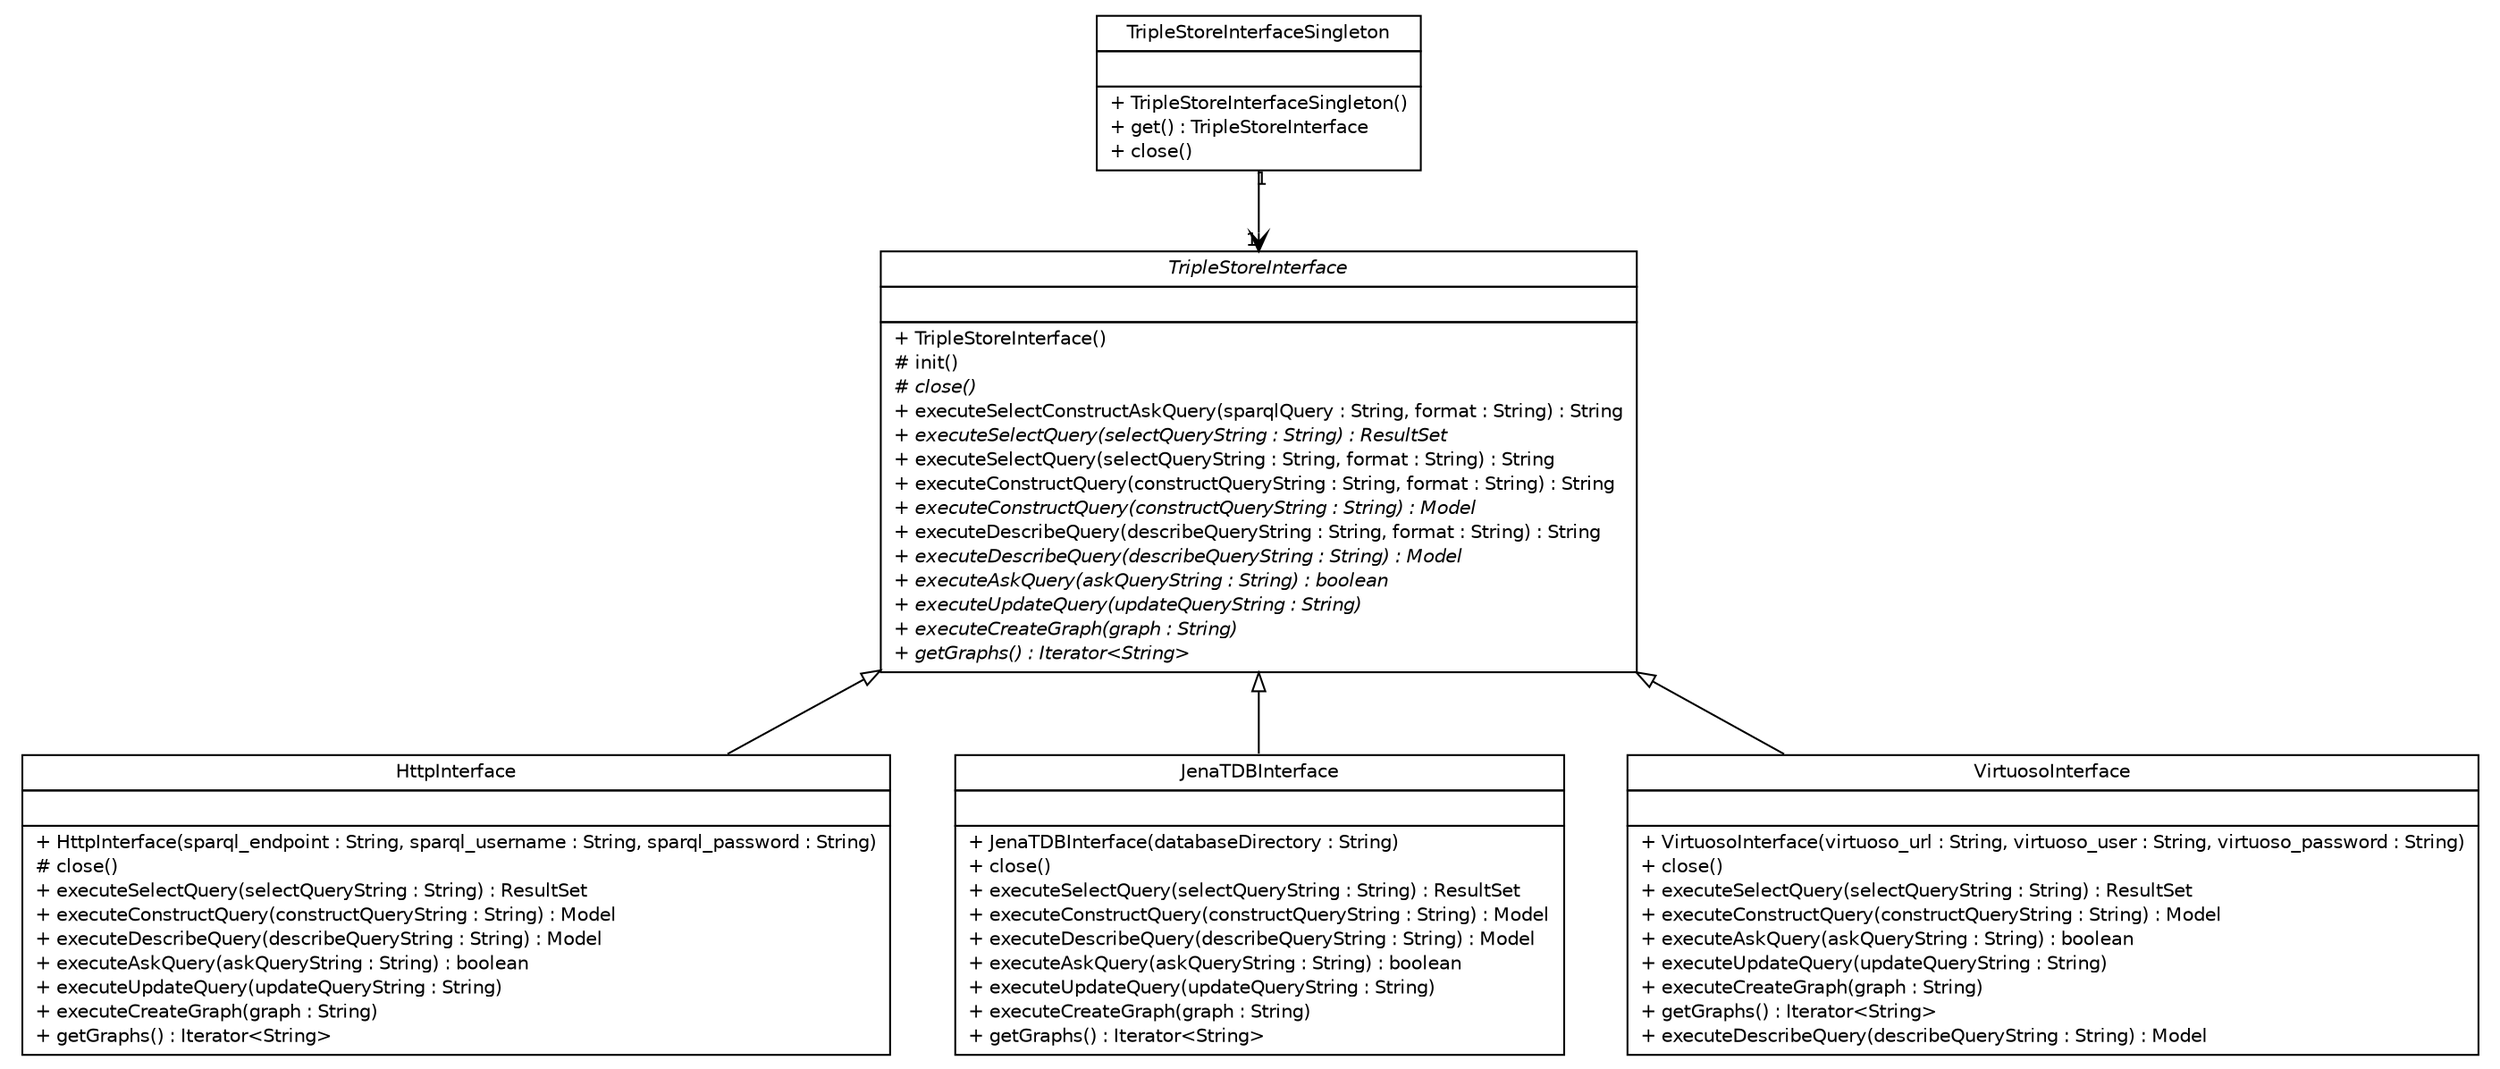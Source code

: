 #!/usr/local/bin/dot
#
# Class diagram 
# Generated by UMLGraph version R5_6-24-gf6e263 (http://www.umlgraph.org/)
#

digraph G {
	edge [fontname="Helvetica",fontsize=10,labelfontname="Helvetica",labelfontsize=10];
	node [fontname="Helvetica",fontsize=10,shape=plaintext];
	nodesep=0.25;
	ranksep=0.5;
	// de.tud.plt.r43ples.triplestoreInterface.HttpInterface
	c159 [label=<<table title="de.tud.plt.r43ples.triplestoreInterface.HttpInterface" border="0" cellborder="1" cellspacing="0" cellpadding="2" port="p" href="./HttpInterface.html">
		<tr><td><table border="0" cellspacing="0" cellpadding="1">
<tr><td align="center" balign="center"> HttpInterface </td></tr>
		</table></td></tr>
		<tr><td><table border="0" cellspacing="0" cellpadding="1">
<tr><td align="left" balign="left">  </td></tr>
		</table></td></tr>
		<tr><td><table border="0" cellspacing="0" cellpadding="1">
<tr><td align="left" balign="left"> + HttpInterface(sparql_endpoint : String, sparql_username : String, sparql_password : String) </td></tr>
<tr><td align="left" balign="left"> # close() </td></tr>
<tr><td align="left" balign="left"> + executeSelectQuery(selectQueryString : String) : ResultSet </td></tr>
<tr><td align="left" balign="left"> + executeConstructQuery(constructQueryString : String) : Model </td></tr>
<tr><td align="left" balign="left"> + executeDescribeQuery(describeQueryString : String) : Model </td></tr>
<tr><td align="left" balign="left"> + executeAskQuery(askQueryString : String) : boolean </td></tr>
<tr><td align="left" balign="left"> + executeUpdateQuery(updateQueryString : String) </td></tr>
<tr><td align="left" balign="left"> + executeCreateGraph(graph : String) </td></tr>
<tr><td align="left" balign="left"> + getGraphs() : Iterator&lt;String&gt; </td></tr>
		</table></td></tr>
		</table>>, URL="./HttpInterface.html", fontname="Helvetica", fontcolor="black", fontsize=10.0];
	// de.tud.plt.r43ples.triplestoreInterface.JenaTDBInterface
	c160 [label=<<table title="de.tud.plt.r43ples.triplestoreInterface.JenaTDBInterface" border="0" cellborder="1" cellspacing="0" cellpadding="2" port="p" href="./JenaTDBInterface.html">
		<tr><td><table border="0" cellspacing="0" cellpadding="1">
<tr><td align="center" balign="center"> JenaTDBInterface </td></tr>
		</table></td></tr>
		<tr><td><table border="0" cellspacing="0" cellpadding="1">
<tr><td align="left" balign="left">  </td></tr>
		</table></td></tr>
		<tr><td><table border="0" cellspacing="0" cellpadding="1">
<tr><td align="left" balign="left"> + JenaTDBInterface(databaseDirectory : String) </td></tr>
<tr><td align="left" balign="left"> + close() </td></tr>
<tr><td align="left" balign="left"> + executeSelectQuery(selectQueryString : String) : ResultSet </td></tr>
<tr><td align="left" balign="left"> + executeConstructQuery(constructQueryString : String) : Model </td></tr>
<tr><td align="left" balign="left"> + executeDescribeQuery(describeQueryString : String) : Model </td></tr>
<tr><td align="left" balign="left"> + executeAskQuery(askQueryString : String) : boolean </td></tr>
<tr><td align="left" balign="left"> + executeUpdateQuery(updateQueryString : String) </td></tr>
<tr><td align="left" balign="left"> + executeCreateGraph(graph : String) </td></tr>
<tr><td align="left" balign="left"> + getGraphs() : Iterator&lt;String&gt; </td></tr>
		</table></td></tr>
		</table>>, URL="./JenaTDBInterface.html", fontname="Helvetica", fontcolor="black", fontsize=10.0];
	// de.tud.plt.r43ples.triplestoreInterface.TripleStoreInterface
	c161 [label=<<table title="de.tud.plt.r43ples.triplestoreInterface.TripleStoreInterface" border="0" cellborder="1" cellspacing="0" cellpadding="2" port="p" href="./TripleStoreInterface.html">
		<tr><td><table border="0" cellspacing="0" cellpadding="1">
<tr><td align="center" balign="center"><font face="Helvetica-Oblique"> TripleStoreInterface </font></td></tr>
		</table></td></tr>
		<tr><td><table border="0" cellspacing="0" cellpadding="1">
<tr><td align="left" balign="left">  </td></tr>
		</table></td></tr>
		<tr><td><table border="0" cellspacing="0" cellpadding="1">
<tr><td align="left" balign="left"> + TripleStoreInterface() </td></tr>
<tr><td align="left" balign="left"> # init() </td></tr>
<tr><td align="left" balign="left"><font face="Helvetica-Oblique" point-size="10.0"> # close() </font></td></tr>
<tr><td align="left" balign="left"> + executeSelectConstructAskQuery(sparqlQuery : String, format : String) : String </td></tr>
<tr><td align="left" balign="left"><font face="Helvetica-Oblique" point-size="10.0"> + executeSelectQuery(selectQueryString : String) : ResultSet </font></td></tr>
<tr><td align="left" balign="left"> + executeSelectQuery(selectQueryString : String, format : String) : String </td></tr>
<tr><td align="left" balign="left"> + executeConstructQuery(constructQueryString : String, format : String) : String </td></tr>
<tr><td align="left" balign="left"><font face="Helvetica-Oblique" point-size="10.0"> + executeConstructQuery(constructQueryString : String) : Model </font></td></tr>
<tr><td align="left" balign="left"> + executeDescribeQuery(describeQueryString : String, format : String) : String </td></tr>
<tr><td align="left" balign="left"><font face="Helvetica-Oblique" point-size="10.0"> + executeDescribeQuery(describeQueryString : String) : Model </font></td></tr>
<tr><td align="left" balign="left"><font face="Helvetica-Oblique" point-size="10.0"> + executeAskQuery(askQueryString : String) : boolean </font></td></tr>
<tr><td align="left" balign="left"><font face="Helvetica-Oblique" point-size="10.0"> + executeUpdateQuery(updateQueryString : String) </font></td></tr>
<tr><td align="left" balign="left"><font face="Helvetica-Oblique" point-size="10.0"> + executeCreateGraph(graph : String) </font></td></tr>
<tr><td align="left" balign="left"><font face="Helvetica-Oblique" point-size="10.0"> + getGraphs() : Iterator&lt;String&gt; </font></td></tr>
		</table></td></tr>
		</table>>, URL="./TripleStoreInterface.html", fontname="Helvetica", fontcolor="black", fontsize=10.0];
	// de.tud.plt.r43ples.triplestoreInterface.TripleStoreInterfaceSingleton
	c162 [label=<<table title="de.tud.plt.r43ples.triplestoreInterface.TripleStoreInterfaceSingleton" border="0" cellborder="1" cellspacing="0" cellpadding="2" port="p" href="./TripleStoreInterfaceSingleton.html">
		<tr><td><table border="0" cellspacing="0" cellpadding="1">
<tr><td align="center" balign="center"> TripleStoreInterfaceSingleton </td></tr>
		</table></td></tr>
		<tr><td><table border="0" cellspacing="0" cellpadding="1">
<tr><td align="left" balign="left">  </td></tr>
		</table></td></tr>
		<tr><td><table border="0" cellspacing="0" cellpadding="1">
<tr><td align="left" balign="left"> + TripleStoreInterfaceSingleton() </td></tr>
<tr><td align="left" balign="left"> + get() : TripleStoreInterface </td></tr>
<tr><td align="left" balign="left"> + close() </td></tr>
		</table></td></tr>
		</table>>, URL="./TripleStoreInterfaceSingleton.html", fontname="Helvetica", fontcolor="black", fontsize=10.0];
	// de.tud.plt.r43ples.triplestoreInterface.VirtuosoInterface
	c163 [label=<<table title="de.tud.plt.r43ples.triplestoreInterface.VirtuosoInterface" border="0" cellborder="1" cellspacing="0" cellpadding="2" port="p" href="./VirtuosoInterface.html">
		<tr><td><table border="0" cellspacing="0" cellpadding="1">
<tr><td align="center" balign="center"> VirtuosoInterface </td></tr>
		</table></td></tr>
		<tr><td><table border="0" cellspacing="0" cellpadding="1">
<tr><td align="left" balign="left">  </td></tr>
		</table></td></tr>
		<tr><td><table border="0" cellspacing="0" cellpadding="1">
<tr><td align="left" balign="left"> + VirtuosoInterface(virtuoso_url : String, virtuoso_user : String, virtuoso_password : String) </td></tr>
<tr><td align="left" balign="left"> + close() </td></tr>
<tr><td align="left" balign="left"> + executeSelectQuery(selectQueryString : String) : ResultSet </td></tr>
<tr><td align="left" balign="left"> + executeConstructQuery(constructQueryString : String) : Model </td></tr>
<tr><td align="left" balign="left"> + executeAskQuery(askQueryString : String) : boolean </td></tr>
<tr><td align="left" balign="left"> + executeUpdateQuery(updateQueryString : String) </td></tr>
<tr><td align="left" balign="left"> + executeCreateGraph(graph : String) </td></tr>
<tr><td align="left" balign="left"> + getGraphs() : Iterator&lt;String&gt; </td></tr>
<tr><td align="left" balign="left"> + executeDescribeQuery(describeQueryString : String) : Model </td></tr>
		</table></td></tr>
		</table>>, URL="./VirtuosoInterface.html", fontname="Helvetica", fontcolor="black", fontsize=10.0];
	//de.tud.plt.r43ples.triplestoreInterface.HttpInterface extends de.tud.plt.r43ples.triplestoreInterface.TripleStoreInterface
	c161:p -> c159:p [dir=back,arrowtail=empty];
	//de.tud.plt.r43ples.triplestoreInterface.JenaTDBInterface extends de.tud.plt.r43ples.triplestoreInterface.TripleStoreInterface
	c161:p -> c160:p [dir=back,arrowtail=empty];
	// de.tud.plt.r43ples.triplestoreInterface.TripleStoreInterfaceSingleton NAVASSOC de.tud.plt.r43ples.triplestoreInterface.TripleStoreInterface
	c162:p -> c161:p [taillabel="1", label="", headlabel="1", fontname="Helvetica", fontcolor="black", fontsize=10.0, color="black", arrowhead=open];
	//de.tud.plt.r43ples.triplestoreInterface.VirtuosoInterface extends de.tud.plt.r43ples.triplestoreInterface.TripleStoreInterface
	c161:p -> c163:p [dir=back,arrowtail=empty];
}

